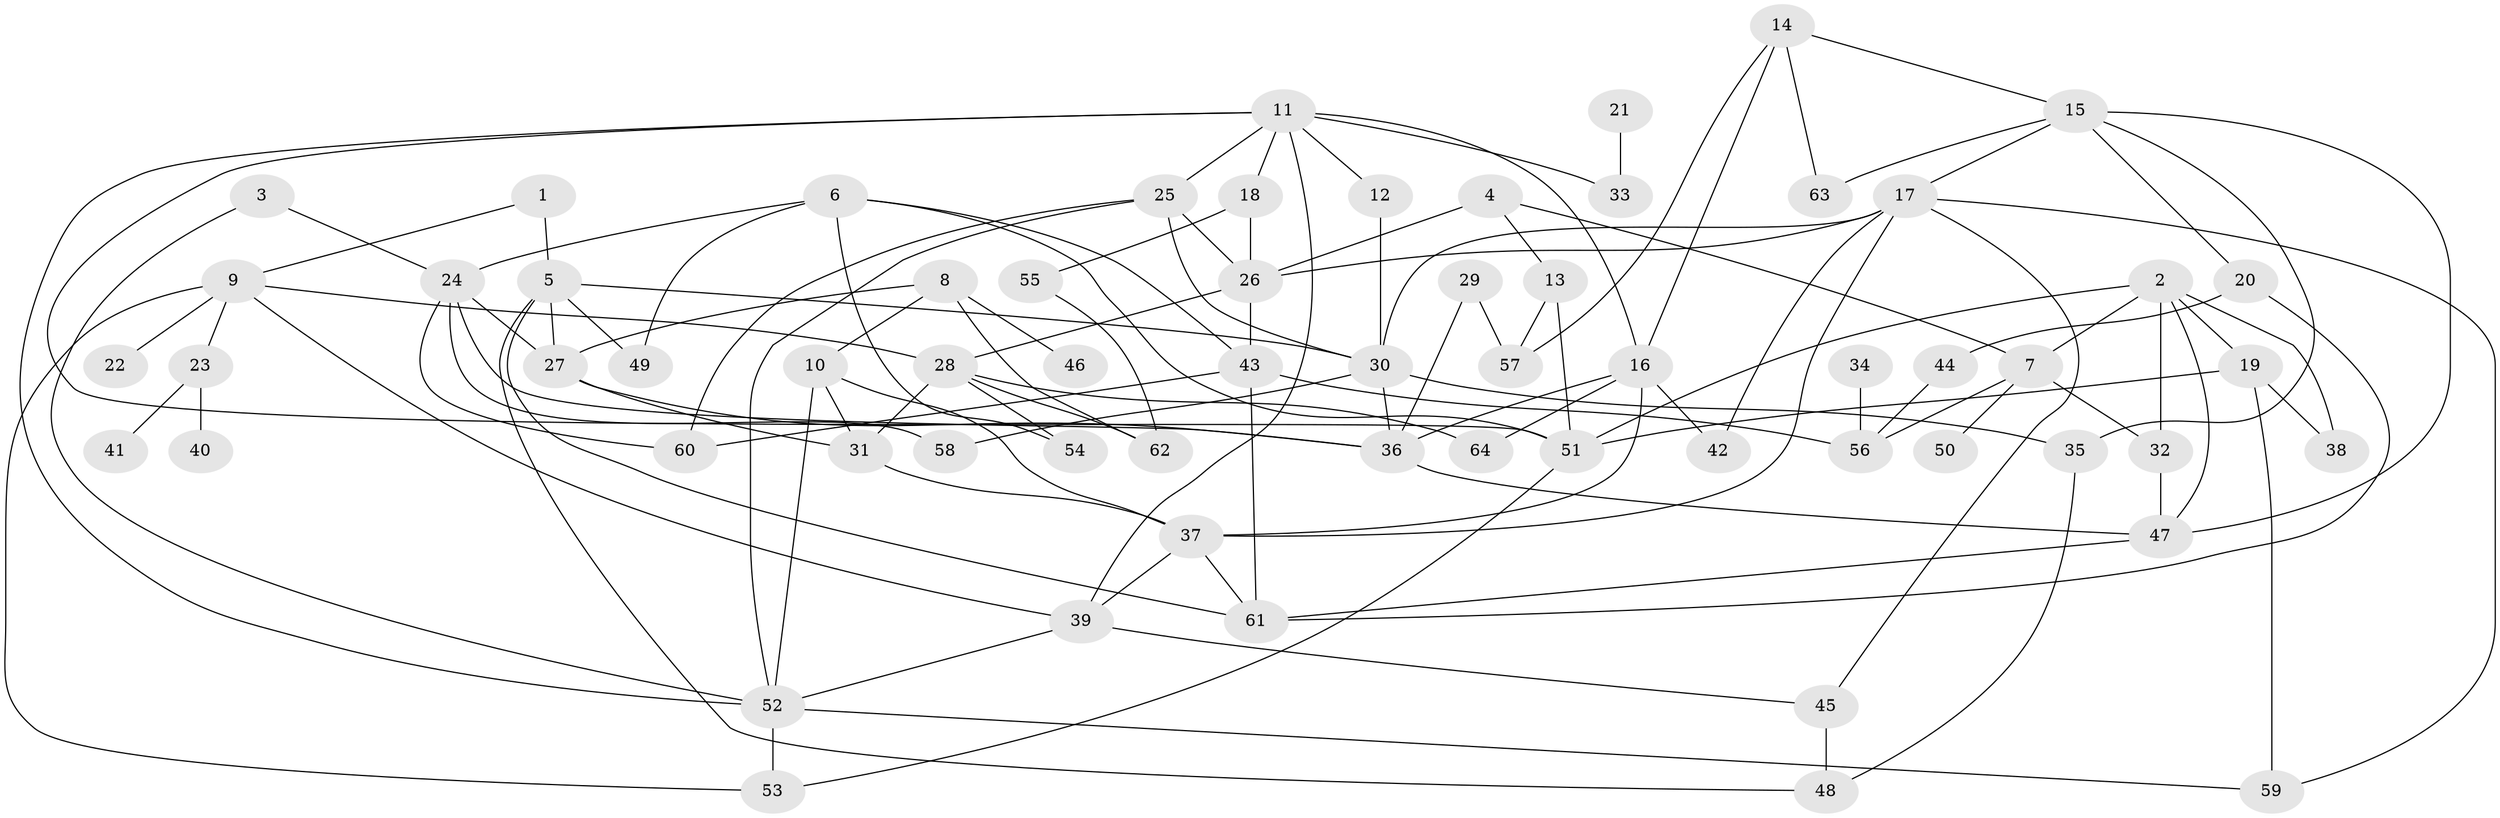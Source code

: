 // original degree distribution, {10: 0.007874015748031496, 4: 0.13385826771653545, 8: 0.015748031496062992, 6: 0.05511811023622047, 2: 0.2677165354330709, 3: 0.23622047244094488, 5: 0.05511811023622047, 7: 0.015748031496062992, 1: 0.2125984251968504}
// Generated by graph-tools (version 1.1) at 2025/00/03/09/25 03:00:57]
// undirected, 64 vertices, 118 edges
graph export_dot {
graph [start="1"]
  node [color=gray90,style=filled];
  1;
  2;
  3;
  4;
  5;
  6;
  7;
  8;
  9;
  10;
  11;
  12;
  13;
  14;
  15;
  16;
  17;
  18;
  19;
  20;
  21;
  22;
  23;
  24;
  25;
  26;
  27;
  28;
  29;
  30;
  31;
  32;
  33;
  34;
  35;
  36;
  37;
  38;
  39;
  40;
  41;
  42;
  43;
  44;
  45;
  46;
  47;
  48;
  49;
  50;
  51;
  52;
  53;
  54;
  55;
  56;
  57;
  58;
  59;
  60;
  61;
  62;
  63;
  64;
  1 -- 5 [weight=1.0];
  1 -- 9 [weight=1.0];
  2 -- 7 [weight=1.0];
  2 -- 19 [weight=1.0];
  2 -- 32 [weight=1.0];
  2 -- 38 [weight=1.0];
  2 -- 47 [weight=1.0];
  2 -- 51 [weight=1.0];
  3 -- 24 [weight=1.0];
  3 -- 52 [weight=1.0];
  4 -- 7 [weight=1.0];
  4 -- 13 [weight=1.0];
  4 -- 26 [weight=1.0];
  5 -- 27 [weight=1.0];
  5 -- 30 [weight=1.0];
  5 -- 48 [weight=1.0];
  5 -- 49 [weight=1.0];
  5 -- 61 [weight=1.0];
  6 -- 24 [weight=1.0];
  6 -- 43 [weight=1.0];
  6 -- 49 [weight=1.0];
  6 -- 51 [weight=1.0];
  6 -- 54 [weight=1.0];
  7 -- 32 [weight=1.0];
  7 -- 50 [weight=1.0];
  7 -- 56 [weight=2.0];
  8 -- 10 [weight=1.0];
  8 -- 27 [weight=1.0];
  8 -- 46 [weight=1.0];
  8 -- 62 [weight=1.0];
  9 -- 22 [weight=1.0];
  9 -- 23 [weight=1.0];
  9 -- 28 [weight=1.0];
  9 -- 39 [weight=1.0];
  9 -- 53 [weight=1.0];
  10 -- 31 [weight=1.0];
  10 -- 37 [weight=1.0];
  10 -- 52 [weight=1.0];
  11 -- 12 [weight=1.0];
  11 -- 16 [weight=1.0];
  11 -- 18 [weight=1.0];
  11 -- 25 [weight=1.0];
  11 -- 33 [weight=1.0];
  11 -- 39 [weight=1.0];
  11 -- 51 [weight=1.0];
  11 -- 52 [weight=1.0];
  12 -- 30 [weight=1.0];
  13 -- 51 [weight=1.0];
  13 -- 57 [weight=1.0];
  14 -- 15 [weight=1.0];
  14 -- 16 [weight=1.0];
  14 -- 57 [weight=1.0];
  14 -- 63 [weight=1.0];
  15 -- 17 [weight=1.0];
  15 -- 20 [weight=1.0];
  15 -- 35 [weight=1.0];
  15 -- 47 [weight=1.0];
  15 -- 63 [weight=1.0];
  16 -- 36 [weight=2.0];
  16 -- 37 [weight=1.0];
  16 -- 42 [weight=1.0];
  16 -- 64 [weight=1.0];
  17 -- 26 [weight=1.0];
  17 -- 30 [weight=1.0];
  17 -- 37 [weight=1.0];
  17 -- 42 [weight=1.0];
  17 -- 45 [weight=1.0];
  17 -- 59 [weight=1.0];
  18 -- 26 [weight=1.0];
  18 -- 55 [weight=1.0];
  19 -- 38 [weight=1.0];
  19 -- 51 [weight=1.0];
  19 -- 59 [weight=1.0];
  20 -- 44 [weight=1.0];
  20 -- 61 [weight=1.0];
  21 -- 33 [weight=1.0];
  23 -- 40 [weight=1.0];
  23 -- 41 [weight=1.0];
  24 -- 27 [weight=1.0];
  24 -- 36 [weight=1.0];
  24 -- 58 [weight=1.0];
  24 -- 60 [weight=1.0];
  25 -- 26 [weight=1.0];
  25 -- 30 [weight=1.0];
  25 -- 52 [weight=1.0];
  25 -- 60 [weight=1.0];
  26 -- 28 [weight=1.0];
  26 -- 43 [weight=1.0];
  27 -- 31 [weight=1.0];
  27 -- 36 [weight=1.0];
  28 -- 31 [weight=1.0];
  28 -- 54 [weight=1.0];
  28 -- 62 [weight=1.0];
  28 -- 64 [weight=1.0];
  29 -- 36 [weight=1.0];
  29 -- 57 [weight=1.0];
  30 -- 35 [weight=1.0];
  30 -- 36 [weight=2.0];
  30 -- 58 [weight=1.0];
  31 -- 37 [weight=1.0];
  32 -- 47 [weight=1.0];
  34 -- 56 [weight=1.0];
  35 -- 48 [weight=1.0];
  36 -- 47 [weight=1.0];
  37 -- 39 [weight=1.0];
  37 -- 61 [weight=1.0];
  39 -- 45 [weight=1.0];
  39 -- 52 [weight=1.0];
  43 -- 56 [weight=2.0];
  43 -- 60 [weight=1.0];
  43 -- 61 [weight=1.0];
  44 -- 56 [weight=1.0];
  45 -- 48 [weight=1.0];
  47 -- 61 [weight=1.0];
  51 -- 53 [weight=1.0];
  52 -- 53 [weight=1.0];
  52 -- 59 [weight=1.0];
  55 -- 62 [weight=1.0];
}
